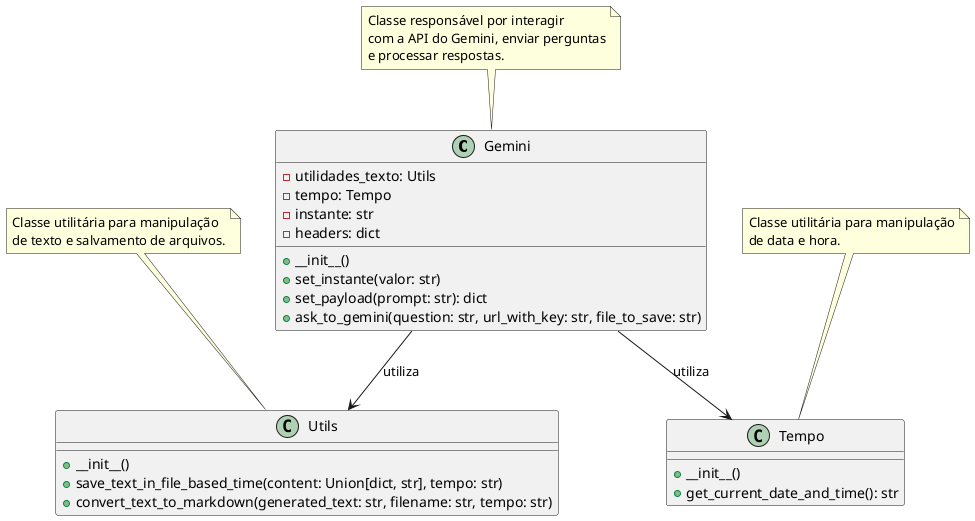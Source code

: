 @startuml

' Definindo as classes
class Gemini {
    - utilidades_texto: Utils
    - tempo: Tempo
    - instante: str
    - headers: dict

    + __init__()
    + set_instante(valor: str)
    + set_payload(prompt: str): dict
    + ask_to_gemini(question: str, url_with_key: str, file_to_save: str)
}

class Utils {
    + __init__()
    + save_text_in_file_based_time(content: Union[dict, str], tempo: str)
    + convert_text_to_markdown(generated_text: str, filename: str, tempo: str)
}

class Tempo {
    + __init__()
    + get_current_date_and_time(): str
}

' Relacionamentos
Gemini --> Utils : utiliza
Gemini --> Tempo : utiliza

' Notas explicativas
note top of Gemini
    Classe responsável por interagir
    com a API do Gemini, enviar perguntas
    e processar respostas.
end note

note top of Utils
    Classe utilitária para manipulação
    de texto e salvamento de arquivos.
end note

note top of Tempo
    Classe utilitária para manipulação
    de data e hora.
end note

@enduml